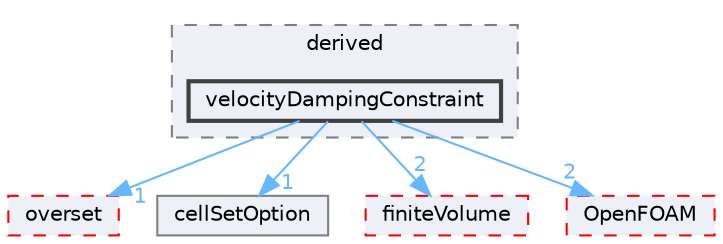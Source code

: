 digraph "src/fvOptions/constraints/derived/velocityDampingConstraint"
{
 // LATEX_PDF_SIZE
  bgcolor="transparent";
  edge [fontname=Helvetica,fontsize=10,labelfontname=Helvetica,labelfontsize=10];
  node [fontname=Helvetica,fontsize=10,shape=box,height=0.2,width=0.4];
  compound=true
  subgraph clusterdir_a94741fccbc5648f4d226aa188574461 {
    graph [ bgcolor="#edf0f7", pencolor="grey50", label="derived", fontname=Helvetica,fontsize=10 style="filled,dashed", URL="dir_a94741fccbc5648f4d226aa188574461.html",tooltip=""]
  dir_523ecbbe82390b5840ca62f399b65129 [label="velocityDampingConstraint", fillcolor="#edf0f7", color="grey25", style="filled,bold", URL="dir_523ecbbe82390b5840ca62f399b65129.html",tooltip=""];
  }
  dir_130ea3eb54766613bed36c4f96e55285 [label="overset", fillcolor="#edf0f7", color="red", style="filled,dashed", URL="dir_130ea3eb54766613bed36c4f96e55285.html",tooltip=""];
  dir_3985ce20ae33982f8c583731dc480b49 [label="cellSetOption", fillcolor="#edf0f7", color="grey50", style="filled", URL="dir_3985ce20ae33982f8c583731dc480b49.html",tooltip=""];
  dir_9bd15774b555cf7259a6fa18f99fe99b [label="finiteVolume", fillcolor="#edf0f7", color="red", style="filled,dashed", URL="dir_9bd15774b555cf7259a6fa18f99fe99b.html",tooltip=""];
  dir_c5473ff19b20e6ec4dfe5c310b3778a8 [label="OpenFOAM", fillcolor="#edf0f7", color="red", style="filled,dashed", URL="dir_c5473ff19b20e6ec4dfe5c310b3778a8.html",tooltip=""];
  dir_523ecbbe82390b5840ca62f399b65129->dir_130ea3eb54766613bed36c4f96e55285 [headlabel="1", labeldistance=1.5 headhref="dir_004268_002752.html" href="dir_004268_002752.html" color="steelblue1" fontcolor="steelblue1"];
  dir_523ecbbe82390b5840ca62f399b65129->dir_3985ce20ae33982f8c583731dc480b49 [headlabel="1", labeldistance=1.5 headhref="dir_004268_000430.html" href="dir_004268_000430.html" color="steelblue1" fontcolor="steelblue1"];
  dir_523ecbbe82390b5840ca62f399b65129->dir_9bd15774b555cf7259a6fa18f99fe99b [headlabel="2", labeldistance=1.5 headhref="dir_004268_001387.html" href="dir_004268_001387.html" color="steelblue1" fontcolor="steelblue1"];
  dir_523ecbbe82390b5840ca62f399b65129->dir_c5473ff19b20e6ec4dfe5c310b3778a8 [headlabel="2", labeldistance=1.5 headhref="dir_004268_002695.html" href="dir_004268_002695.html" color="steelblue1" fontcolor="steelblue1"];
}
